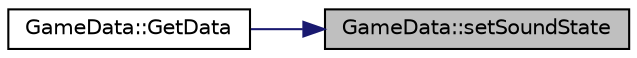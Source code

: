 digraph "GameData::setSoundState"
{
 // LATEX_PDF_SIZE
  edge [fontname="Helvetica",fontsize="10",labelfontname="Helvetica",labelfontsize="10"];
  node [fontname="Helvetica",fontsize="10",shape=record];
  rankdir="RL";
  Node1 [label="GameData::setSoundState",height=0.2,width=0.4,color="black", fillcolor="grey75", style="filled", fontcolor="black",tooltip=" "];
  Node1 -> Node2 [dir="back",color="midnightblue",fontsize="10",style="solid",fontname="Helvetica"];
  Node2 [label="GameData::GetData",height=0.2,width=0.4,color="black", fillcolor="white", style="filled",URL="$class_game_data.html#a1c005a17bf3b625ab8000dc1496b1827",tooltip="Return the pointer to the class object."];
}
